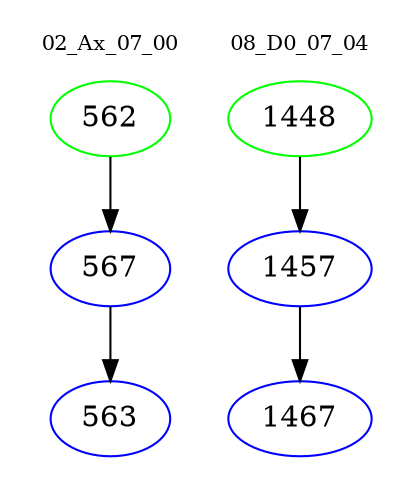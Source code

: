 digraph{
subgraph cluster_0 {
color = white
label = "02_Ax_07_00";
fontsize=10;
T0_562 [label="562", color="green"]
T0_562 -> T0_567 [color="black"]
T0_567 [label="567", color="blue"]
T0_567 -> T0_563 [color="black"]
T0_563 [label="563", color="blue"]
}
subgraph cluster_1 {
color = white
label = "08_D0_07_04";
fontsize=10;
T1_1448 [label="1448", color="green"]
T1_1448 -> T1_1457 [color="black"]
T1_1457 [label="1457", color="blue"]
T1_1457 -> T1_1467 [color="black"]
T1_1467 [label="1467", color="blue"]
}
}
